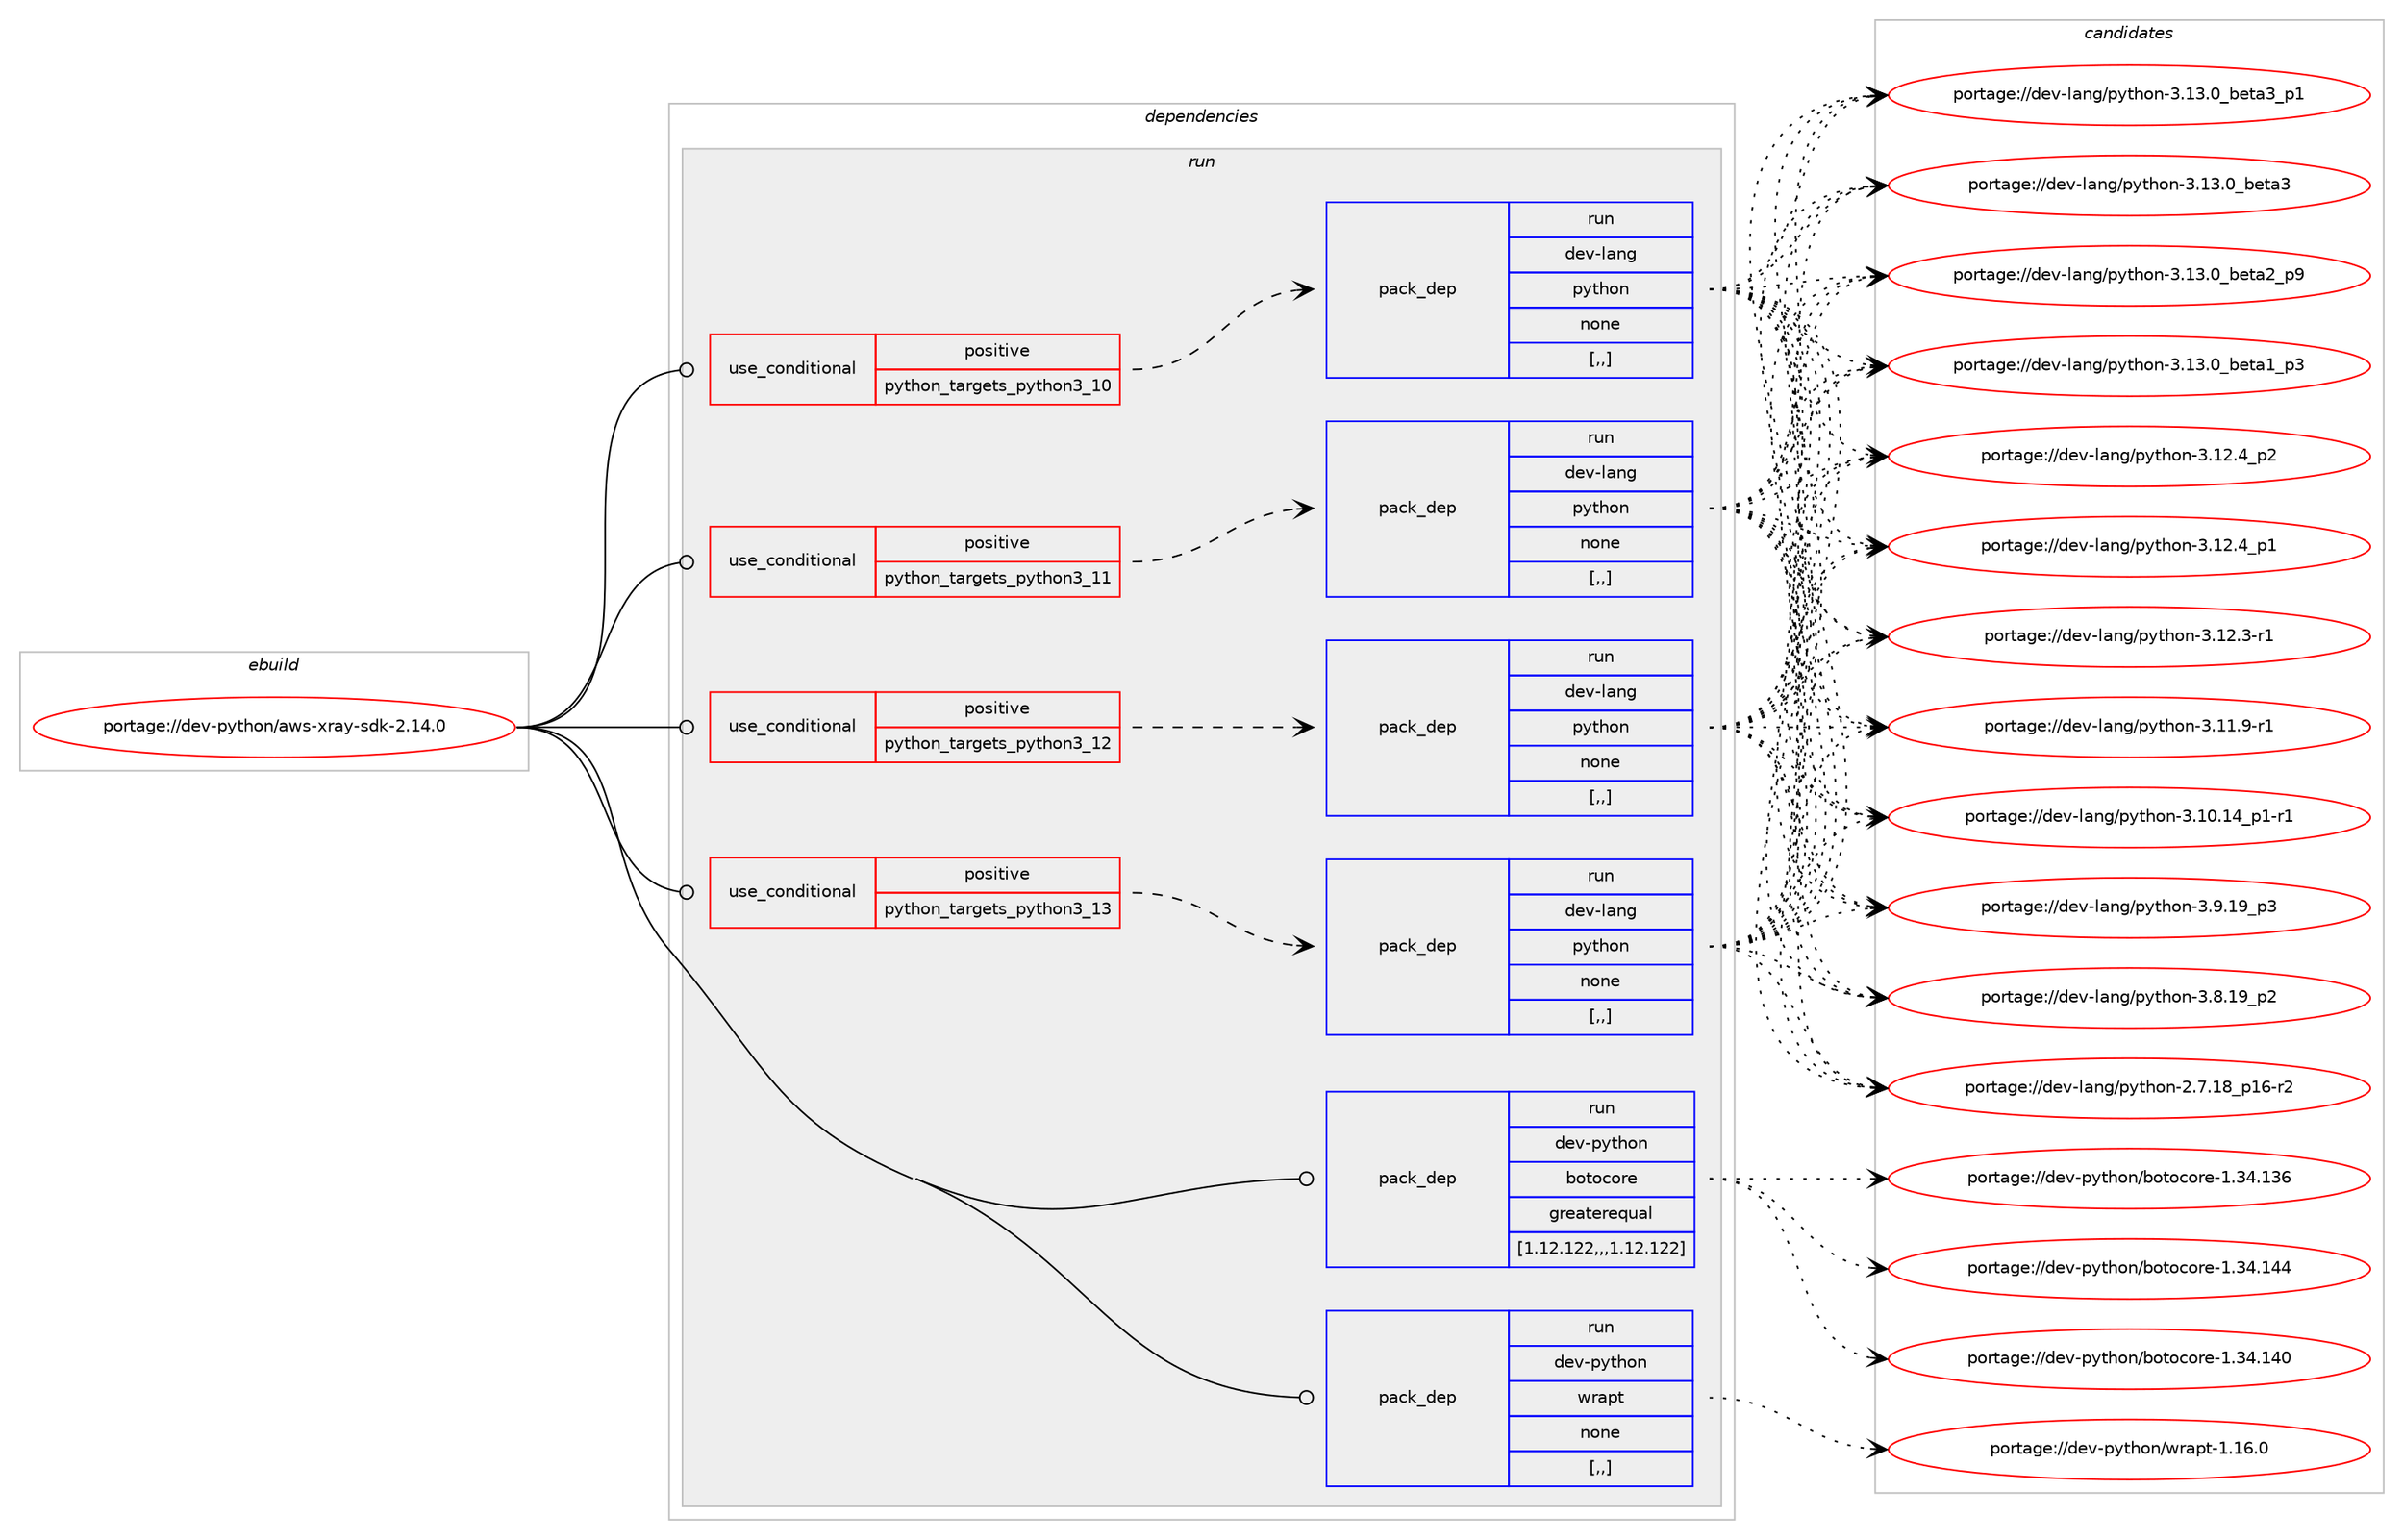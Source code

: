 digraph prolog {

# *************
# Graph options
# *************

newrank=true;
concentrate=true;
compound=true;
graph [rankdir=LR,fontname=Helvetica,fontsize=10,ranksep=1.5];#, ranksep=2.5, nodesep=0.2];
edge  [arrowhead=vee];
node  [fontname=Helvetica,fontsize=10];

# **********
# The ebuild
# **********

subgraph cluster_leftcol {
color=gray;
label=<<i>ebuild</i>>;
id [label="portage://dev-python/aws-xray-sdk-2.14.0", color=red, width=4, href="../dev-python/aws-xray-sdk-2.14.0.svg"];
}

# ****************
# The dependencies
# ****************

subgraph cluster_midcol {
color=gray;
label=<<i>dependencies</i>>;
subgraph cluster_compile {
fillcolor="#eeeeee";
style=filled;
label=<<i>compile</i>>;
}
subgraph cluster_compileandrun {
fillcolor="#eeeeee";
style=filled;
label=<<i>compile and run</i>>;
}
subgraph cluster_run {
fillcolor="#eeeeee";
style=filled;
label=<<i>run</i>>;
subgraph cond31099 {
dependency142150 [label=<<TABLE BORDER="0" CELLBORDER="1" CELLSPACING="0" CELLPADDING="4"><TR><TD ROWSPAN="3" CELLPADDING="10">use_conditional</TD></TR><TR><TD>positive</TD></TR><TR><TD>python_targets_python3_10</TD></TR></TABLE>>, shape=none, color=red];
subgraph pack109808 {
dependency142151 [label=<<TABLE BORDER="0" CELLBORDER="1" CELLSPACING="0" CELLPADDING="4" WIDTH="220"><TR><TD ROWSPAN="6" CELLPADDING="30">pack_dep</TD></TR><TR><TD WIDTH="110">run</TD></TR><TR><TD>dev-lang</TD></TR><TR><TD>python</TD></TR><TR><TD>none</TD></TR><TR><TD>[,,]</TD></TR></TABLE>>, shape=none, color=blue];
}
dependency142150:e -> dependency142151:w [weight=20,style="dashed",arrowhead="vee"];
}
id:e -> dependency142150:w [weight=20,style="solid",arrowhead="odot"];
subgraph cond31100 {
dependency142152 [label=<<TABLE BORDER="0" CELLBORDER="1" CELLSPACING="0" CELLPADDING="4"><TR><TD ROWSPAN="3" CELLPADDING="10">use_conditional</TD></TR><TR><TD>positive</TD></TR><TR><TD>python_targets_python3_11</TD></TR></TABLE>>, shape=none, color=red];
subgraph pack109809 {
dependency142153 [label=<<TABLE BORDER="0" CELLBORDER="1" CELLSPACING="0" CELLPADDING="4" WIDTH="220"><TR><TD ROWSPAN="6" CELLPADDING="30">pack_dep</TD></TR><TR><TD WIDTH="110">run</TD></TR><TR><TD>dev-lang</TD></TR><TR><TD>python</TD></TR><TR><TD>none</TD></TR><TR><TD>[,,]</TD></TR></TABLE>>, shape=none, color=blue];
}
dependency142152:e -> dependency142153:w [weight=20,style="dashed",arrowhead="vee"];
}
id:e -> dependency142152:w [weight=20,style="solid",arrowhead="odot"];
subgraph cond31101 {
dependency142154 [label=<<TABLE BORDER="0" CELLBORDER="1" CELLSPACING="0" CELLPADDING="4"><TR><TD ROWSPAN="3" CELLPADDING="10">use_conditional</TD></TR><TR><TD>positive</TD></TR><TR><TD>python_targets_python3_12</TD></TR></TABLE>>, shape=none, color=red];
subgraph pack109810 {
dependency142155 [label=<<TABLE BORDER="0" CELLBORDER="1" CELLSPACING="0" CELLPADDING="4" WIDTH="220"><TR><TD ROWSPAN="6" CELLPADDING="30">pack_dep</TD></TR><TR><TD WIDTH="110">run</TD></TR><TR><TD>dev-lang</TD></TR><TR><TD>python</TD></TR><TR><TD>none</TD></TR><TR><TD>[,,]</TD></TR></TABLE>>, shape=none, color=blue];
}
dependency142154:e -> dependency142155:w [weight=20,style="dashed",arrowhead="vee"];
}
id:e -> dependency142154:w [weight=20,style="solid",arrowhead="odot"];
subgraph cond31102 {
dependency142156 [label=<<TABLE BORDER="0" CELLBORDER="1" CELLSPACING="0" CELLPADDING="4"><TR><TD ROWSPAN="3" CELLPADDING="10">use_conditional</TD></TR><TR><TD>positive</TD></TR><TR><TD>python_targets_python3_13</TD></TR></TABLE>>, shape=none, color=red];
subgraph pack109811 {
dependency142157 [label=<<TABLE BORDER="0" CELLBORDER="1" CELLSPACING="0" CELLPADDING="4" WIDTH="220"><TR><TD ROWSPAN="6" CELLPADDING="30">pack_dep</TD></TR><TR><TD WIDTH="110">run</TD></TR><TR><TD>dev-lang</TD></TR><TR><TD>python</TD></TR><TR><TD>none</TD></TR><TR><TD>[,,]</TD></TR></TABLE>>, shape=none, color=blue];
}
dependency142156:e -> dependency142157:w [weight=20,style="dashed",arrowhead="vee"];
}
id:e -> dependency142156:w [weight=20,style="solid",arrowhead="odot"];
subgraph pack109812 {
dependency142158 [label=<<TABLE BORDER="0" CELLBORDER="1" CELLSPACING="0" CELLPADDING="4" WIDTH="220"><TR><TD ROWSPAN="6" CELLPADDING="30">pack_dep</TD></TR><TR><TD WIDTH="110">run</TD></TR><TR><TD>dev-python</TD></TR><TR><TD>botocore</TD></TR><TR><TD>greaterequal</TD></TR><TR><TD>[1.12.122,,,1.12.122]</TD></TR></TABLE>>, shape=none, color=blue];
}
id:e -> dependency142158:w [weight=20,style="solid",arrowhead="odot"];
subgraph pack109813 {
dependency142159 [label=<<TABLE BORDER="0" CELLBORDER="1" CELLSPACING="0" CELLPADDING="4" WIDTH="220"><TR><TD ROWSPAN="6" CELLPADDING="30">pack_dep</TD></TR><TR><TD WIDTH="110">run</TD></TR><TR><TD>dev-python</TD></TR><TR><TD>wrapt</TD></TR><TR><TD>none</TD></TR><TR><TD>[,,]</TD></TR></TABLE>>, shape=none, color=blue];
}
id:e -> dependency142159:w [weight=20,style="solid",arrowhead="odot"];
}
}

# **************
# The candidates
# **************

subgraph cluster_choices {
rank=same;
color=gray;
label=<<i>candidates</i>>;

subgraph choice109808 {
color=black;
nodesep=1;
choice10010111845108971101034711212111610411111045514649514648959810111697519511249 [label="portage://dev-lang/python-3.13.0_beta3_p1", color=red, width=4,href="../dev-lang/python-3.13.0_beta3_p1.svg"];
choice1001011184510897110103471121211161041111104551464951464895981011169751 [label="portage://dev-lang/python-3.13.0_beta3", color=red, width=4,href="../dev-lang/python-3.13.0_beta3.svg"];
choice10010111845108971101034711212111610411111045514649514648959810111697509511257 [label="portage://dev-lang/python-3.13.0_beta2_p9", color=red, width=4,href="../dev-lang/python-3.13.0_beta2_p9.svg"];
choice10010111845108971101034711212111610411111045514649514648959810111697499511251 [label="portage://dev-lang/python-3.13.0_beta1_p3", color=red, width=4,href="../dev-lang/python-3.13.0_beta1_p3.svg"];
choice100101118451089711010347112121116104111110455146495046529511250 [label="portage://dev-lang/python-3.12.4_p2", color=red, width=4,href="../dev-lang/python-3.12.4_p2.svg"];
choice100101118451089711010347112121116104111110455146495046529511249 [label="portage://dev-lang/python-3.12.4_p1", color=red, width=4,href="../dev-lang/python-3.12.4_p1.svg"];
choice100101118451089711010347112121116104111110455146495046514511449 [label="portage://dev-lang/python-3.12.3-r1", color=red, width=4,href="../dev-lang/python-3.12.3-r1.svg"];
choice100101118451089711010347112121116104111110455146494946574511449 [label="portage://dev-lang/python-3.11.9-r1", color=red, width=4,href="../dev-lang/python-3.11.9-r1.svg"];
choice100101118451089711010347112121116104111110455146494846495295112494511449 [label="portage://dev-lang/python-3.10.14_p1-r1", color=red, width=4,href="../dev-lang/python-3.10.14_p1-r1.svg"];
choice100101118451089711010347112121116104111110455146574649579511251 [label="portage://dev-lang/python-3.9.19_p3", color=red, width=4,href="../dev-lang/python-3.9.19_p3.svg"];
choice100101118451089711010347112121116104111110455146564649579511250 [label="portage://dev-lang/python-3.8.19_p2", color=red, width=4,href="../dev-lang/python-3.8.19_p2.svg"];
choice100101118451089711010347112121116104111110455046554649569511249544511450 [label="portage://dev-lang/python-2.7.18_p16-r2", color=red, width=4,href="../dev-lang/python-2.7.18_p16-r2.svg"];
dependency142151:e -> choice10010111845108971101034711212111610411111045514649514648959810111697519511249:w [style=dotted,weight="100"];
dependency142151:e -> choice1001011184510897110103471121211161041111104551464951464895981011169751:w [style=dotted,weight="100"];
dependency142151:e -> choice10010111845108971101034711212111610411111045514649514648959810111697509511257:w [style=dotted,weight="100"];
dependency142151:e -> choice10010111845108971101034711212111610411111045514649514648959810111697499511251:w [style=dotted,weight="100"];
dependency142151:e -> choice100101118451089711010347112121116104111110455146495046529511250:w [style=dotted,weight="100"];
dependency142151:e -> choice100101118451089711010347112121116104111110455146495046529511249:w [style=dotted,weight="100"];
dependency142151:e -> choice100101118451089711010347112121116104111110455146495046514511449:w [style=dotted,weight="100"];
dependency142151:e -> choice100101118451089711010347112121116104111110455146494946574511449:w [style=dotted,weight="100"];
dependency142151:e -> choice100101118451089711010347112121116104111110455146494846495295112494511449:w [style=dotted,weight="100"];
dependency142151:e -> choice100101118451089711010347112121116104111110455146574649579511251:w [style=dotted,weight="100"];
dependency142151:e -> choice100101118451089711010347112121116104111110455146564649579511250:w [style=dotted,weight="100"];
dependency142151:e -> choice100101118451089711010347112121116104111110455046554649569511249544511450:w [style=dotted,weight="100"];
}
subgraph choice109809 {
color=black;
nodesep=1;
choice10010111845108971101034711212111610411111045514649514648959810111697519511249 [label="portage://dev-lang/python-3.13.0_beta3_p1", color=red, width=4,href="../dev-lang/python-3.13.0_beta3_p1.svg"];
choice1001011184510897110103471121211161041111104551464951464895981011169751 [label="portage://dev-lang/python-3.13.0_beta3", color=red, width=4,href="../dev-lang/python-3.13.0_beta3.svg"];
choice10010111845108971101034711212111610411111045514649514648959810111697509511257 [label="portage://dev-lang/python-3.13.0_beta2_p9", color=red, width=4,href="../dev-lang/python-3.13.0_beta2_p9.svg"];
choice10010111845108971101034711212111610411111045514649514648959810111697499511251 [label="portage://dev-lang/python-3.13.0_beta1_p3", color=red, width=4,href="../dev-lang/python-3.13.0_beta1_p3.svg"];
choice100101118451089711010347112121116104111110455146495046529511250 [label="portage://dev-lang/python-3.12.4_p2", color=red, width=4,href="../dev-lang/python-3.12.4_p2.svg"];
choice100101118451089711010347112121116104111110455146495046529511249 [label="portage://dev-lang/python-3.12.4_p1", color=red, width=4,href="../dev-lang/python-3.12.4_p1.svg"];
choice100101118451089711010347112121116104111110455146495046514511449 [label="portage://dev-lang/python-3.12.3-r1", color=red, width=4,href="../dev-lang/python-3.12.3-r1.svg"];
choice100101118451089711010347112121116104111110455146494946574511449 [label="portage://dev-lang/python-3.11.9-r1", color=red, width=4,href="../dev-lang/python-3.11.9-r1.svg"];
choice100101118451089711010347112121116104111110455146494846495295112494511449 [label="portage://dev-lang/python-3.10.14_p1-r1", color=red, width=4,href="../dev-lang/python-3.10.14_p1-r1.svg"];
choice100101118451089711010347112121116104111110455146574649579511251 [label="portage://dev-lang/python-3.9.19_p3", color=red, width=4,href="../dev-lang/python-3.9.19_p3.svg"];
choice100101118451089711010347112121116104111110455146564649579511250 [label="portage://dev-lang/python-3.8.19_p2", color=red, width=4,href="../dev-lang/python-3.8.19_p2.svg"];
choice100101118451089711010347112121116104111110455046554649569511249544511450 [label="portage://dev-lang/python-2.7.18_p16-r2", color=red, width=4,href="../dev-lang/python-2.7.18_p16-r2.svg"];
dependency142153:e -> choice10010111845108971101034711212111610411111045514649514648959810111697519511249:w [style=dotted,weight="100"];
dependency142153:e -> choice1001011184510897110103471121211161041111104551464951464895981011169751:w [style=dotted,weight="100"];
dependency142153:e -> choice10010111845108971101034711212111610411111045514649514648959810111697509511257:w [style=dotted,weight="100"];
dependency142153:e -> choice10010111845108971101034711212111610411111045514649514648959810111697499511251:w [style=dotted,weight="100"];
dependency142153:e -> choice100101118451089711010347112121116104111110455146495046529511250:w [style=dotted,weight="100"];
dependency142153:e -> choice100101118451089711010347112121116104111110455146495046529511249:w [style=dotted,weight="100"];
dependency142153:e -> choice100101118451089711010347112121116104111110455146495046514511449:w [style=dotted,weight="100"];
dependency142153:e -> choice100101118451089711010347112121116104111110455146494946574511449:w [style=dotted,weight="100"];
dependency142153:e -> choice100101118451089711010347112121116104111110455146494846495295112494511449:w [style=dotted,weight="100"];
dependency142153:e -> choice100101118451089711010347112121116104111110455146574649579511251:w [style=dotted,weight="100"];
dependency142153:e -> choice100101118451089711010347112121116104111110455146564649579511250:w [style=dotted,weight="100"];
dependency142153:e -> choice100101118451089711010347112121116104111110455046554649569511249544511450:w [style=dotted,weight="100"];
}
subgraph choice109810 {
color=black;
nodesep=1;
choice10010111845108971101034711212111610411111045514649514648959810111697519511249 [label="portage://dev-lang/python-3.13.0_beta3_p1", color=red, width=4,href="../dev-lang/python-3.13.0_beta3_p1.svg"];
choice1001011184510897110103471121211161041111104551464951464895981011169751 [label="portage://dev-lang/python-3.13.0_beta3", color=red, width=4,href="../dev-lang/python-3.13.0_beta3.svg"];
choice10010111845108971101034711212111610411111045514649514648959810111697509511257 [label="portage://dev-lang/python-3.13.0_beta2_p9", color=red, width=4,href="../dev-lang/python-3.13.0_beta2_p9.svg"];
choice10010111845108971101034711212111610411111045514649514648959810111697499511251 [label="portage://dev-lang/python-3.13.0_beta1_p3", color=red, width=4,href="../dev-lang/python-3.13.0_beta1_p3.svg"];
choice100101118451089711010347112121116104111110455146495046529511250 [label="portage://dev-lang/python-3.12.4_p2", color=red, width=4,href="../dev-lang/python-3.12.4_p2.svg"];
choice100101118451089711010347112121116104111110455146495046529511249 [label="portage://dev-lang/python-3.12.4_p1", color=red, width=4,href="../dev-lang/python-3.12.4_p1.svg"];
choice100101118451089711010347112121116104111110455146495046514511449 [label="portage://dev-lang/python-3.12.3-r1", color=red, width=4,href="../dev-lang/python-3.12.3-r1.svg"];
choice100101118451089711010347112121116104111110455146494946574511449 [label="portage://dev-lang/python-3.11.9-r1", color=red, width=4,href="../dev-lang/python-3.11.9-r1.svg"];
choice100101118451089711010347112121116104111110455146494846495295112494511449 [label="portage://dev-lang/python-3.10.14_p1-r1", color=red, width=4,href="../dev-lang/python-3.10.14_p1-r1.svg"];
choice100101118451089711010347112121116104111110455146574649579511251 [label="portage://dev-lang/python-3.9.19_p3", color=red, width=4,href="../dev-lang/python-3.9.19_p3.svg"];
choice100101118451089711010347112121116104111110455146564649579511250 [label="portage://dev-lang/python-3.8.19_p2", color=red, width=4,href="../dev-lang/python-3.8.19_p2.svg"];
choice100101118451089711010347112121116104111110455046554649569511249544511450 [label="portage://dev-lang/python-2.7.18_p16-r2", color=red, width=4,href="../dev-lang/python-2.7.18_p16-r2.svg"];
dependency142155:e -> choice10010111845108971101034711212111610411111045514649514648959810111697519511249:w [style=dotted,weight="100"];
dependency142155:e -> choice1001011184510897110103471121211161041111104551464951464895981011169751:w [style=dotted,weight="100"];
dependency142155:e -> choice10010111845108971101034711212111610411111045514649514648959810111697509511257:w [style=dotted,weight="100"];
dependency142155:e -> choice10010111845108971101034711212111610411111045514649514648959810111697499511251:w [style=dotted,weight="100"];
dependency142155:e -> choice100101118451089711010347112121116104111110455146495046529511250:w [style=dotted,weight="100"];
dependency142155:e -> choice100101118451089711010347112121116104111110455146495046529511249:w [style=dotted,weight="100"];
dependency142155:e -> choice100101118451089711010347112121116104111110455146495046514511449:w [style=dotted,weight="100"];
dependency142155:e -> choice100101118451089711010347112121116104111110455146494946574511449:w [style=dotted,weight="100"];
dependency142155:e -> choice100101118451089711010347112121116104111110455146494846495295112494511449:w [style=dotted,weight="100"];
dependency142155:e -> choice100101118451089711010347112121116104111110455146574649579511251:w [style=dotted,weight="100"];
dependency142155:e -> choice100101118451089711010347112121116104111110455146564649579511250:w [style=dotted,weight="100"];
dependency142155:e -> choice100101118451089711010347112121116104111110455046554649569511249544511450:w [style=dotted,weight="100"];
}
subgraph choice109811 {
color=black;
nodesep=1;
choice10010111845108971101034711212111610411111045514649514648959810111697519511249 [label="portage://dev-lang/python-3.13.0_beta3_p1", color=red, width=4,href="../dev-lang/python-3.13.0_beta3_p1.svg"];
choice1001011184510897110103471121211161041111104551464951464895981011169751 [label="portage://dev-lang/python-3.13.0_beta3", color=red, width=4,href="../dev-lang/python-3.13.0_beta3.svg"];
choice10010111845108971101034711212111610411111045514649514648959810111697509511257 [label="portage://dev-lang/python-3.13.0_beta2_p9", color=red, width=4,href="../dev-lang/python-3.13.0_beta2_p9.svg"];
choice10010111845108971101034711212111610411111045514649514648959810111697499511251 [label="portage://dev-lang/python-3.13.0_beta1_p3", color=red, width=4,href="../dev-lang/python-3.13.0_beta1_p3.svg"];
choice100101118451089711010347112121116104111110455146495046529511250 [label="portage://dev-lang/python-3.12.4_p2", color=red, width=4,href="../dev-lang/python-3.12.4_p2.svg"];
choice100101118451089711010347112121116104111110455146495046529511249 [label="portage://dev-lang/python-3.12.4_p1", color=red, width=4,href="../dev-lang/python-3.12.4_p1.svg"];
choice100101118451089711010347112121116104111110455146495046514511449 [label="portage://dev-lang/python-3.12.3-r1", color=red, width=4,href="../dev-lang/python-3.12.3-r1.svg"];
choice100101118451089711010347112121116104111110455146494946574511449 [label="portage://dev-lang/python-3.11.9-r1", color=red, width=4,href="../dev-lang/python-3.11.9-r1.svg"];
choice100101118451089711010347112121116104111110455146494846495295112494511449 [label="portage://dev-lang/python-3.10.14_p1-r1", color=red, width=4,href="../dev-lang/python-3.10.14_p1-r1.svg"];
choice100101118451089711010347112121116104111110455146574649579511251 [label="portage://dev-lang/python-3.9.19_p3", color=red, width=4,href="../dev-lang/python-3.9.19_p3.svg"];
choice100101118451089711010347112121116104111110455146564649579511250 [label="portage://dev-lang/python-3.8.19_p2", color=red, width=4,href="../dev-lang/python-3.8.19_p2.svg"];
choice100101118451089711010347112121116104111110455046554649569511249544511450 [label="portage://dev-lang/python-2.7.18_p16-r2", color=red, width=4,href="../dev-lang/python-2.7.18_p16-r2.svg"];
dependency142157:e -> choice10010111845108971101034711212111610411111045514649514648959810111697519511249:w [style=dotted,weight="100"];
dependency142157:e -> choice1001011184510897110103471121211161041111104551464951464895981011169751:w [style=dotted,weight="100"];
dependency142157:e -> choice10010111845108971101034711212111610411111045514649514648959810111697509511257:w [style=dotted,weight="100"];
dependency142157:e -> choice10010111845108971101034711212111610411111045514649514648959810111697499511251:w [style=dotted,weight="100"];
dependency142157:e -> choice100101118451089711010347112121116104111110455146495046529511250:w [style=dotted,weight="100"];
dependency142157:e -> choice100101118451089711010347112121116104111110455146495046529511249:w [style=dotted,weight="100"];
dependency142157:e -> choice100101118451089711010347112121116104111110455146495046514511449:w [style=dotted,weight="100"];
dependency142157:e -> choice100101118451089711010347112121116104111110455146494946574511449:w [style=dotted,weight="100"];
dependency142157:e -> choice100101118451089711010347112121116104111110455146494846495295112494511449:w [style=dotted,weight="100"];
dependency142157:e -> choice100101118451089711010347112121116104111110455146574649579511251:w [style=dotted,weight="100"];
dependency142157:e -> choice100101118451089711010347112121116104111110455146564649579511250:w [style=dotted,weight="100"];
dependency142157:e -> choice100101118451089711010347112121116104111110455046554649569511249544511450:w [style=dotted,weight="100"];
}
subgraph choice109812 {
color=black;
nodesep=1;
choice10010111845112121116104111110479811111611199111114101454946515246495252 [label="portage://dev-python/botocore-1.34.144", color=red, width=4,href="../dev-python/botocore-1.34.144.svg"];
choice10010111845112121116104111110479811111611199111114101454946515246495248 [label="portage://dev-python/botocore-1.34.140", color=red, width=4,href="../dev-python/botocore-1.34.140.svg"];
choice10010111845112121116104111110479811111611199111114101454946515246495154 [label="portage://dev-python/botocore-1.34.136", color=red, width=4,href="../dev-python/botocore-1.34.136.svg"];
dependency142158:e -> choice10010111845112121116104111110479811111611199111114101454946515246495252:w [style=dotted,weight="100"];
dependency142158:e -> choice10010111845112121116104111110479811111611199111114101454946515246495248:w [style=dotted,weight="100"];
dependency142158:e -> choice10010111845112121116104111110479811111611199111114101454946515246495154:w [style=dotted,weight="100"];
}
subgraph choice109813 {
color=black;
nodesep=1;
choice10010111845112121116104111110471191149711211645494649544648 [label="portage://dev-python/wrapt-1.16.0", color=red, width=4,href="../dev-python/wrapt-1.16.0.svg"];
dependency142159:e -> choice10010111845112121116104111110471191149711211645494649544648:w [style=dotted,weight="100"];
}
}

}
